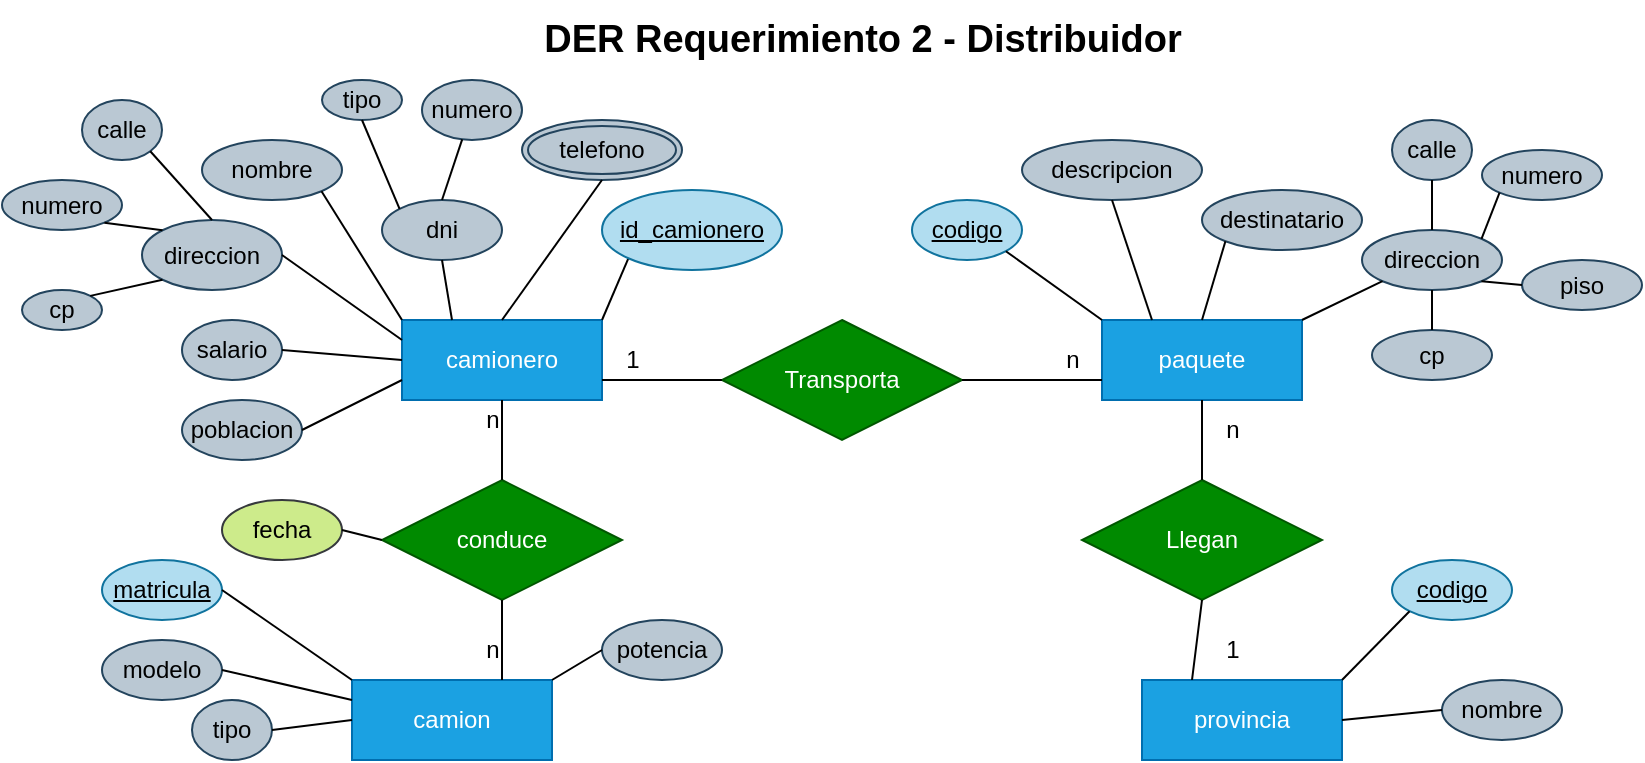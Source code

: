 <mxfile version="24.2.3" type="device">
  <diagram id="R2lEEEUBdFMjLlhIrx00" name="Page-1">
    <mxGraphModel dx="1839" dy="1614" grid="1" gridSize="10" guides="1" tooltips="1" connect="1" arrows="1" fold="1" page="1" pageScale="1" pageWidth="850" pageHeight="1100" math="0" shadow="0" extFonts="Permanent Marker^https://fonts.googleapis.com/css?family=Permanent+Marker">
      <root>
        <mxCell id="0" />
        <mxCell id="1" parent="0" />
        <mxCell id="8y2F_Z1mfyyD46PflWzy-3" value="camionero" style="whiteSpace=wrap;html=1;align=center;fillColor=#1ba1e2;strokeColor=#006EAF;fontColor=#ffffff;" vertex="1" parent="1">
          <mxGeometry x="170" y="120" width="100" height="40" as="geometry" />
        </mxCell>
        <mxCell id="8y2F_Z1mfyyD46PflWzy-4" value="dni" style="ellipse;whiteSpace=wrap;html=1;align=center;fillColor=#bac8d3;strokeColor=#23445d;" vertex="1" parent="1">
          <mxGeometry x="160" y="60" width="60" height="30" as="geometry" />
        </mxCell>
        <mxCell id="8y2F_Z1mfyyD46PflWzy-5" value="nombre" style="ellipse;whiteSpace=wrap;html=1;align=center;fillColor=#bac8d3;strokeColor=#23445d;" vertex="1" parent="1">
          <mxGeometry x="70" y="30" width="70" height="30" as="geometry" />
        </mxCell>
        <mxCell id="8y2F_Z1mfyyD46PflWzy-6" value="telefono" style="ellipse;shape=doubleEllipse;margin=3;whiteSpace=wrap;html=1;align=center;fillColor=#bac8d3;strokeColor=#23445d;" vertex="1" parent="1">
          <mxGeometry x="230" y="20" width="80" height="30" as="geometry" />
        </mxCell>
        <mxCell id="8y2F_Z1mfyyD46PflWzy-7" value="direccion" style="ellipse;whiteSpace=wrap;html=1;align=center;fillColor=#bac8d3;strokeColor=#23445d;" vertex="1" parent="1">
          <mxGeometry x="40" y="70" width="70" height="35" as="geometry" />
        </mxCell>
        <mxCell id="8y2F_Z1mfyyD46PflWzy-8" value="salario" style="ellipse;whiteSpace=wrap;html=1;align=center;fillColor=#bac8d3;strokeColor=#23445d;" vertex="1" parent="1">
          <mxGeometry x="60" y="120" width="50" height="30" as="geometry" />
        </mxCell>
        <mxCell id="8y2F_Z1mfyyD46PflWzy-9" value="poblacion" style="ellipse;whiteSpace=wrap;html=1;align=center;fillColor=#bac8d3;strokeColor=#23445d;" vertex="1" parent="1">
          <mxGeometry x="60" y="160" width="60" height="30" as="geometry" />
        </mxCell>
        <mxCell id="8y2F_Z1mfyyD46PflWzy-11" value="" style="endArrow=none;html=1;rounded=0;exitX=1;exitY=1;exitDx=0;exitDy=0;entryX=0;entryY=0;entryDx=0;entryDy=0;" edge="1" parent="1" source="8y2F_Z1mfyyD46PflWzy-5" target="8y2F_Z1mfyyD46PflWzy-3">
          <mxGeometry relative="1" as="geometry">
            <mxPoint x="520" y="370" as="sourcePoint" />
            <mxPoint x="680" y="370" as="targetPoint" />
          </mxGeometry>
        </mxCell>
        <mxCell id="8y2F_Z1mfyyD46PflWzy-12" value="" style="endArrow=none;html=1;rounded=0;exitX=1;exitY=0.5;exitDx=0;exitDy=0;entryX=0;entryY=0.25;entryDx=0;entryDy=0;" edge="1" parent="1" source="8y2F_Z1mfyyD46PflWzy-7" target="8y2F_Z1mfyyD46PflWzy-3">
          <mxGeometry relative="1" as="geometry">
            <mxPoint x="105" y="44" as="sourcePoint" />
            <mxPoint x="180" y="130" as="targetPoint" />
          </mxGeometry>
        </mxCell>
        <mxCell id="8y2F_Z1mfyyD46PflWzy-13" value="" style="endArrow=none;html=1;rounded=0;exitX=1;exitY=0.5;exitDx=0;exitDy=0;entryX=0;entryY=0.5;entryDx=0;entryDy=0;" edge="1" parent="1" source="8y2F_Z1mfyyD46PflWzy-8" target="8y2F_Z1mfyyD46PflWzy-3">
          <mxGeometry relative="1" as="geometry">
            <mxPoint x="115" y="54" as="sourcePoint" />
            <mxPoint x="160" y="190" as="targetPoint" />
          </mxGeometry>
        </mxCell>
        <mxCell id="8y2F_Z1mfyyD46PflWzy-14" value="" style="endArrow=none;html=1;rounded=0;exitX=1;exitY=0.5;exitDx=0;exitDy=0;entryX=0;entryY=0.75;entryDx=0;entryDy=0;" edge="1" parent="1" source="8y2F_Z1mfyyD46PflWzy-9" target="8y2F_Z1mfyyD46PflWzy-3">
          <mxGeometry relative="1" as="geometry">
            <mxPoint x="125" y="64" as="sourcePoint" />
            <mxPoint x="200" y="150" as="targetPoint" />
          </mxGeometry>
        </mxCell>
        <mxCell id="8y2F_Z1mfyyD46PflWzy-15" value="" style="endArrow=none;html=1;rounded=0;exitX=0.5;exitY=1;exitDx=0;exitDy=0;entryX=0.25;entryY=0;entryDx=0;entryDy=0;" edge="1" parent="1" source="8y2F_Z1mfyyD46PflWzy-4" target="8y2F_Z1mfyyD46PflWzy-3">
          <mxGeometry relative="1" as="geometry">
            <mxPoint x="135" y="74" as="sourcePoint" />
            <mxPoint x="210" y="160" as="targetPoint" />
          </mxGeometry>
        </mxCell>
        <mxCell id="8y2F_Z1mfyyD46PflWzy-16" value="" style="endArrow=none;html=1;rounded=0;exitX=0.5;exitY=1;exitDx=0;exitDy=0;entryX=0.5;entryY=0;entryDx=0;entryDy=0;" edge="1" parent="1" source="8y2F_Z1mfyyD46PflWzy-6" target="8y2F_Z1mfyyD46PflWzy-3">
          <mxGeometry relative="1" as="geometry">
            <mxPoint x="145" y="84" as="sourcePoint" />
            <mxPoint x="220" y="170" as="targetPoint" />
          </mxGeometry>
        </mxCell>
        <mxCell id="8y2F_Z1mfyyD46PflWzy-18" value="" style="endArrow=none;html=1;rounded=0;exitX=0;exitY=1;exitDx=0;exitDy=0;entryX=1;entryY=0;entryDx=0;entryDy=0;" edge="1" parent="1" source="8y2F_Z1mfyyD46PflWzy-19" target="8y2F_Z1mfyyD46PflWzy-3">
          <mxGeometry relative="1" as="geometry">
            <mxPoint x="354.645" y="74.142" as="sourcePoint" />
            <mxPoint x="230" y="180" as="targetPoint" />
          </mxGeometry>
        </mxCell>
        <mxCell id="8y2F_Z1mfyyD46PflWzy-19" value="id_camionero" style="ellipse;whiteSpace=wrap;html=1;align=center;fontStyle=4;fillColor=#b1ddf0;strokeColor=#10739e;" vertex="1" parent="1">
          <mxGeometry x="270" y="55" width="90" height="40" as="geometry" />
        </mxCell>
        <mxCell id="8y2F_Z1mfyyD46PflWzy-20" value="paquete" style="whiteSpace=wrap;html=1;align=center;fillColor=#1ba1e2;strokeColor=#006EAF;fontColor=#ffffff;" vertex="1" parent="1">
          <mxGeometry x="520" y="120" width="100" height="40" as="geometry" />
        </mxCell>
        <mxCell id="8y2F_Z1mfyyD46PflWzy-21" value="codigo" style="ellipse;whiteSpace=wrap;html=1;align=center;fontStyle=4;fillColor=#b1ddf0;strokeColor=#10739e;" vertex="1" parent="1">
          <mxGeometry x="425" y="60" width="55" height="30" as="geometry" />
        </mxCell>
        <mxCell id="8y2F_Z1mfyyD46PflWzy-22" value="descripcion" style="ellipse;whiteSpace=wrap;html=1;align=center;fillColor=#bac8d3;strokeColor=#23445d;" vertex="1" parent="1">
          <mxGeometry x="480" y="30" width="90" height="30" as="geometry" />
        </mxCell>
        <mxCell id="8y2F_Z1mfyyD46PflWzy-23" value="destinatario" style="ellipse;whiteSpace=wrap;html=1;align=center;fillColor=#bac8d3;strokeColor=#23445d;" vertex="1" parent="1">
          <mxGeometry x="570" y="55" width="80" height="30" as="geometry" />
        </mxCell>
        <mxCell id="8y2F_Z1mfyyD46PflWzy-24" value="direccion" style="ellipse;whiteSpace=wrap;html=1;align=center;fillColor=#bac8d3;strokeColor=#23445d;" vertex="1" parent="1">
          <mxGeometry x="650" y="75" width="70" height="30" as="geometry" />
        </mxCell>
        <mxCell id="8y2F_Z1mfyyD46PflWzy-25" value="" style="endArrow=none;html=1;rounded=0;exitX=1;exitY=1;exitDx=0;exitDy=0;entryX=0;entryY=0;entryDx=0;entryDy=0;" edge="1" parent="1" source="8y2F_Z1mfyyD46PflWzy-21" target="8y2F_Z1mfyyD46PflWzy-20">
          <mxGeometry relative="1" as="geometry">
            <mxPoint x="355" y="84" as="sourcePoint" />
            <mxPoint x="280" y="130" as="targetPoint" />
          </mxGeometry>
        </mxCell>
        <mxCell id="8y2F_Z1mfyyD46PflWzy-26" value="" style="endArrow=none;html=1;rounded=0;exitX=0.5;exitY=1;exitDx=0;exitDy=0;entryX=0.25;entryY=0;entryDx=0;entryDy=0;" edge="1" parent="1" source="8y2F_Z1mfyyD46PflWzy-22" target="8y2F_Z1mfyyD46PflWzy-20">
          <mxGeometry relative="1" as="geometry">
            <mxPoint x="365" y="94" as="sourcePoint" />
            <mxPoint x="290" y="140" as="targetPoint" />
          </mxGeometry>
        </mxCell>
        <mxCell id="8y2F_Z1mfyyD46PflWzy-27" value="" style="endArrow=none;html=1;rounded=0;exitX=0;exitY=1;exitDx=0;exitDy=0;entryX=0.5;entryY=0;entryDx=0;entryDy=0;" edge="1" parent="1" source="8y2F_Z1mfyyD46PflWzy-23" target="8y2F_Z1mfyyD46PflWzy-20">
          <mxGeometry relative="1" as="geometry">
            <mxPoint x="375" y="104" as="sourcePoint" />
            <mxPoint x="300" y="150" as="targetPoint" />
          </mxGeometry>
        </mxCell>
        <mxCell id="8y2F_Z1mfyyD46PflWzy-28" value="" style="endArrow=none;html=1;rounded=0;exitX=0;exitY=1;exitDx=0;exitDy=0;entryX=1;entryY=0;entryDx=0;entryDy=0;" edge="1" parent="1" source="8y2F_Z1mfyyD46PflWzy-24" target="8y2F_Z1mfyyD46PflWzy-20">
          <mxGeometry relative="1" as="geometry">
            <mxPoint x="385" y="114" as="sourcePoint" />
            <mxPoint x="310" y="160" as="targetPoint" />
          </mxGeometry>
        </mxCell>
        <mxCell id="8y2F_Z1mfyyD46PflWzy-29" value="&lt;b&gt;&lt;font style=&quot;font-size: 19px;&quot;&gt;DER Requerimiento 2 - Distribuidor&lt;/font&gt;&lt;/b&gt;" style="text;html=1;align=center;verticalAlign=middle;resizable=0;points=[];autosize=1;strokeColor=none;fillColor=none;" vertex="1" parent="1">
          <mxGeometry x="230" y="-40" width="340" height="40" as="geometry" />
        </mxCell>
        <mxCell id="8y2F_Z1mfyyD46PflWzy-30" value="Transporta" style="shape=rhombus;perimeter=rhombusPerimeter;whiteSpace=wrap;html=1;align=center;fillColor=#008a00;fontColor=#ffffff;strokeColor=#005700;" vertex="1" parent="1">
          <mxGeometry x="330" y="120" width="120" height="60" as="geometry" />
        </mxCell>
        <mxCell id="8y2F_Z1mfyyD46PflWzy-31" value="" style="endArrow=none;html=1;rounded=0;exitX=1;exitY=0.75;exitDx=0;exitDy=0;entryX=0;entryY=0.5;entryDx=0;entryDy=0;" edge="1" parent="1" source="8y2F_Z1mfyyD46PflWzy-3" target="8y2F_Z1mfyyD46PflWzy-30">
          <mxGeometry relative="1" as="geometry">
            <mxPoint x="520" y="360" as="sourcePoint" />
            <mxPoint x="680" y="360" as="targetPoint" />
          </mxGeometry>
        </mxCell>
        <mxCell id="8y2F_Z1mfyyD46PflWzy-32" value="" style="endArrow=none;html=1;rounded=0;exitX=0;exitY=0.75;exitDx=0;exitDy=0;entryX=1;entryY=0.5;entryDx=0;entryDy=0;" edge="1" parent="1" source="8y2F_Z1mfyyD46PflWzy-20" target="8y2F_Z1mfyyD46PflWzy-30">
          <mxGeometry relative="1" as="geometry">
            <mxPoint x="395" y="124" as="sourcePoint" />
            <mxPoint x="320" y="170" as="targetPoint" />
          </mxGeometry>
        </mxCell>
        <mxCell id="8y2F_Z1mfyyD46PflWzy-33" value="1" style="text;html=1;align=center;verticalAlign=middle;resizable=0;points=[];autosize=1;strokeColor=none;fillColor=none;" vertex="1" parent="1">
          <mxGeometry x="270" y="125" width="30" height="30" as="geometry" />
        </mxCell>
        <mxCell id="8y2F_Z1mfyyD46PflWzy-34" value="n" style="text;html=1;align=center;verticalAlign=middle;resizable=0;points=[];autosize=1;strokeColor=none;fillColor=none;" vertex="1" parent="1">
          <mxGeometry x="490" y="125" width="30" height="30" as="geometry" />
        </mxCell>
        <mxCell id="8y2F_Z1mfyyD46PflWzy-35" value="provincia" style="whiteSpace=wrap;html=1;align=center;fillColor=#1ba1e2;strokeColor=#006EAF;fontColor=#ffffff;" vertex="1" parent="1">
          <mxGeometry x="540" y="300" width="100" height="40" as="geometry" />
        </mxCell>
        <mxCell id="8y2F_Z1mfyyD46PflWzy-36" value="nombre" style="ellipse;whiteSpace=wrap;html=1;align=center;fillColor=#bac8d3;strokeColor=#23445d;" vertex="1" parent="1">
          <mxGeometry x="690" y="300" width="60" height="30" as="geometry" />
        </mxCell>
        <mxCell id="8y2F_Z1mfyyD46PflWzy-37" value="codigo" style="ellipse;whiteSpace=wrap;html=1;align=center;fontStyle=4;fillColor=#b1ddf0;strokeColor=#10739e;" vertex="1" parent="1">
          <mxGeometry x="665" y="240" width="60" height="30" as="geometry" />
        </mxCell>
        <mxCell id="8y2F_Z1mfyyD46PflWzy-38" value="Llegan" style="shape=rhombus;perimeter=rhombusPerimeter;whiteSpace=wrap;html=1;align=center;fillColor=#008a00;fontColor=#ffffff;strokeColor=#005700;" vertex="1" parent="1">
          <mxGeometry x="510" y="200" width="120" height="60" as="geometry" />
        </mxCell>
        <mxCell id="8y2F_Z1mfyyD46PflWzy-39" value="" style="endArrow=none;html=1;rounded=0;exitX=0.5;exitY=0;exitDx=0;exitDy=0;entryX=0.5;entryY=1;entryDx=0;entryDy=0;" edge="1" parent="1" source="8y2F_Z1mfyyD46PflWzy-38" target="8y2F_Z1mfyyD46PflWzy-20">
          <mxGeometry relative="1" as="geometry">
            <mxPoint x="555" y="84" as="sourcePoint" />
            <mxPoint x="610" y="130" as="targetPoint" />
          </mxGeometry>
        </mxCell>
        <mxCell id="8y2F_Z1mfyyD46PflWzy-40" value="" style="endArrow=none;html=1;rounded=0;exitX=0.5;exitY=1;exitDx=0;exitDy=0;entryX=0.25;entryY=0;entryDx=0;entryDy=0;" edge="1" parent="1" source="8y2F_Z1mfyyD46PflWzy-38" target="8y2F_Z1mfyyD46PflWzy-35">
          <mxGeometry relative="1" as="geometry">
            <mxPoint x="565" y="94" as="sourcePoint" />
            <mxPoint x="620" y="140" as="targetPoint" />
          </mxGeometry>
        </mxCell>
        <mxCell id="8y2F_Z1mfyyD46PflWzy-41" value="1" style="text;html=1;align=center;verticalAlign=middle;resizable=0;points=[];autosize=1;strokeColor=none;fillColor=none;" vertex="1" parent="1">
          <mxGeometry x="570" y="270" width="30" height="30" as="geometry" />
        </mxCell>
        <mxCell id="8y2F_Z1mfyyD46PflWzy-42" value="n" style="text;html=1;align=center;verticalAlign=middle;resizable=0;points=[];autosize=1;strokeColor=none;fillColor=none;" vertex="1" parent="1">
          <mxGeometry x="570" y="160" width="30" height="30" as="geometry" />
        </mxCell>
        <mxCell id="8y2F_Z1mfyyD46PflWzy-43" value="" style="endArrow=none;html=1;rounded=0;exitX=0;exitY=1;exitDx=0;exitDy=0;entryX=1;entryY=0;entryDx=0;entryDy=0;" edge="1" parent="1" source="8y2F_Z1mfyyD46PflWzy-37" target="8y2F_Z1mfyyD46PflWzy-35">
          <mxGeometry relative="1" as="geometry">
            <mxPoint x="575" y="104" as="sourcePoint" />
            <mxPoint x="630" y="150" as="targetPoint" />
          </mxGeometry>
        </mxCell>
        <mxCell id="8y2F_Z1mfyyD46PflWzy-44" value="" style="endArrow=none;html=1;rounded=0;exitX=1;exitY=0.5;exitDx=0;exitDy=0;entryX=0;entryY=0.5;entryDx=0;entryDy=0;" edge="1" parent="1" source="8y2F_Z1mfyyD46PflWzy-35" target="8y2F_Z1mfyyD46PflWzy-36">
          <mxGeometry relative="1" as="geometry">
            <mxPoint x="585" y="114" as="sourcePoint" />
            <mxPoint x="640" y="160" as="targetPoint" />
          </mxGeometry>
        </mxCell>
        <mxCell id="8y2F_Z1mfyyD46PflWzy-45" value="camion" style="whiteSpace=wrap;html=1;align=center;fillColor=#1ba1e2;strokeColor=#006EAF;fontColor=#ffffff;" vertex="1" parent="1">
          <mxGeometry x="145" y="300" width="100" height="40" as="geometry" />
        </mxCell>
        <mxCell id="8y2F_Z1mfyyD46PflWzy-46" value="matricula" style="ellipse;whiteSpace=wrap;html=1;align=center;fontStyle=4;fillColor=#b1ddf0;strokeColor=#10739e;" vertex="1" parent="1">
          <mxGeometry x="20" y="240" width="60" height="30" as="geometry" />
        </mxCell>
        <mxCell id="8y2F_Z1mfyyD46PflWzy-47" value="modelo" style="ellipse;whiteSpace=wrap;html=1;align=center;fillColor=#bac8d3;strokeColor=#23445d;" vertex="1" parent="1">
          <mxGeometry x="20" y="280" width="60" height="30" as="geometry" />
        </mxCell>
        <mxCell id="8y2F_Z1mfyyD46PflWzy-48" value="tipo" style="ellipse;whiteSpace=wrap;html=1;align=center;fillColor=#bac8d3;strokeColor=#23445d;direction=south;" vertex="1" parent="1">
          <mxGeometry x="65" y="310" width="40" height="30" as="geometry" />
        </mxCell>
        <mxCell id="8y2F_Z1mfyyD46PflWzy-49" value="potencia" style="ellipse;whiteSpace=wrap;html=1;align=center;fillColor=#bac8d3;strokeColor=#23445d;" vertex="1" parent="1">
          <mxGeometry x="270" y="270" width="60" height="30" as="geometry" />
        </mxCell>
        <mxCell id="8y2F_Z1mfyyD46PflWzy-50" value="" style="endArrow=none;html=1;rounded=0;exitX=1;exitY=0.5;exitDx=0;exitDy=0;entryX=0;entryY=0;entryDx=0;entryDy=0;" edge="1" parent="1" source="8y2F_Z1mfyyD46PflWzy-46" target="8y2F_Z1mfyyD46PflWzy-45">
          <mxGeometry relative="1" as="geometry">
            <mxPoint x="70" y="200" as="sourcePoint" />
            <mxPoint x="140" y="300" as="targetPoint" />
          </mxGeometry>
        </mxCell>
        <mxCell id="8y2F_Z1mfyyD46PflWzy-51" value="" style="endArrow=none;html=1;rounded=0;exitX=1;exitY=0.5;exitDx=0;exitDy=0;entryX=0;entryY=0.25;entryDx=0;entryDy=0;" edge="1" parent="1" source="8y2F_Z1mfyyD46PflWzy-47" target="8y2F_Z1mfyyD46PflWzy-45">
          <mxGeometry relative="1" as="geometry">
            <mxPoint x="70" y="310" as="sourcePoint" />
            <mxPoint x="100" y="320" as="targetPoint" />
          </mxGeometry>
        </mxCell>
        <mxCell id="8y2F_Z1mfyyD46PflWzy-52" value="" style="endArrow=none;html=1;rounded=0;exitX=0.5;exitY=0;exitDx=0;exitDy=0;entryX=0;entryY=0.5;entryDx=0;entryDy=0;" edge="1" parent="1" source="8y2F_Z1mfyyD46PflWzy-48" target="8y2F_Z1mfyyD46PflWzy-45">
          <mxGeometry relative="1" as="geometry">
            <mxPoint x="64" y="359" as="sourcePoint" />
            <mxPoint x="130" y="350" as="targetPoint" />
          </mxGeometry>
        </mxCell>
        <mxCell id="8y2F_Z1mfyyD46PflWzy-53" value="" style="endArrow=none;html=1;rounded=0;exitX=1;exitY=0;exitDx=0;exitDy=0;entryX=0;entryY=0.5;entryDx=0;entryDy=0;" edge="1" parent="1" source="8y2F_Z1mfyyD46PflWzy-45" target="8y2F_Z1mfyyD46PflWzy-49">
          <mxGeometry relative="1" as="geometry">
            <mxPoint x="74" y="369" as="sourcePoint" />
            <mxPoint x="155" y="340" as="targetPoint" />
          </mxGeometry>
        </mxCell>
        <mxCell id="8y2F_Z1mfyyD46PflWzy-55" value="conduce" style="shape=rhombus;perimeter=rhombusPerimeter;whiteSpace=wrap;html=1;align=center;fillColor=#008a00;fontColor=#ffffff;strokeColor=#005700;" vertex="1" parent="1">
          <mxGeometry x="160" y="200" width="120" height="60" as="geometry" />
        </mxCell>
        <mxCell id="8y2F_Z1mfyyD46PflWzy-56" value="" style="endArrow=none;html=1;rounded=0;entryX=0.5;entryY=0;entryDx=0;entryDy=0;exitX=0.5;exitY=1;exitDx=0;exitDy=0;" edge="1" parent="1" source="8y2F_Z1mfyyD46PflWzy-3" target="8y2F_Z1mfyyD46PflWzy-55">
          <mxGeometry relative="1" as="geometry">
            <mxPoint x="260" y="350" as="sourcePoint" />
            <mxPoint x="260" y="400" as="targetPoint" />
          </mxGeometry>
        </mxCell>
        <mxCell id="8y2F_Z1mfyyD46PflWzy-57" value="" style="endArrow=none;html=1;rounded=0;exitX=0.5;exitY=1;exitDx=0;exitDy=0;entryX=0.75;entryY=0;entryDx=0;entryDy=0;" edge="1" parent="1" source="8y2F_Z1mfyyD46PflWzy-55" target="8y2F_Z1mfyyD46PflWzy-45">
          <mxGeometry relative="1" as="geometry">
            <mxPoint x="270" y="360" as="sourcePoint" />
            <mxPoint x="270" y="410" as="targetPoint" />
          </mxGeometry>
        </mxCell>
        <mxCell id="8y2F_Z1mfyyD46PflWzy-58" value="fecha" style="ellipse;whiteSpace=wrap;html=1;align=center;fillColor=#cdeb8b;strokeColor=#36393d;" vertex="1" parent="1">
          <mxGeometry x="80" y="210" width="60" height="30" as="geometry" />
        </mxCell>
        <mxCell id="8y2F_Z1mfyyD46PflWzy-59" value="" style="endArrow=none;html=1;rounded=0;exitX=1;exitY=0.5;exitDx=0;exitDy=0;entryX=0;entryY=0.5;entryDx=0;entryDy=0;" edge="1" parent="1" source="8y2F_Z1mfyyD46PflWzy-58" target="8y2F_Z1mfyyD46PflWzy-55">
          <mxGeometry relative="1" as="geometry">
            <mxPoint x="270" y="270" as="sourcePoint" />
            <mxPoint x="260" y="310" as="targetPoint" />
          </mxGeometry>
        </mxCell>
        <mxCell id="8y2F_Z1mfyyD46PflWzy-60" value="n" style="text;html=1;align=center;verticalAlign=middle;resizable=0;points=[];autosize=1;strokeColor=none;fillColor=none;" vertex="1" parent="1">
          <mxGeometry x="200" y="155" width="30" height="30" as="geometry" />
        </mxCell>
        <mxCell id="8y2F_Z1mfyyD46PflWzy-61" value="n" style="text;html=1;align=center;verticalAlign=middle;resizable=0;points=[];autosize=1;strokeColor=none;fillColor=none;" vertex="1" parent="1">
          <mxGeometry x="200" y="270" width="30" height="30" as="geometry" />
        </mxCell>
        <mxCell id="8y2F_Z1mfyyD46PflWzy-64" value="numero" style="ellipse;whiteSpace=wrap;html=1;align=center;fillColor=#bac8d3;strokeColor=#23445d;" vertex="1" parent="1">
          <mxGeometry x="-30" y="50" width="60" height="25" as="geometry" />
        </mxCell>
        <mxCell id="8y2F_Z1mfyyD46PflWzy-65" value="calle" style="ellipse;whiteSpace=wrap;html=1;align=center;fillColor=#bac8d3;strokeColor=#23445d;direction=south;" vertex="1" parent="1">
          <mxGeometry x="10" y="10" width="40" height="30" as="geometry" />
        </mxCell>
        <mxCell id="8y2F_Z1mfyyD46PflWzy-68" value="" style="endArrow=none;html=1;rounded=0;exitX=1;exitY=0;exitDx=0;exitDy=0;entryX=0.5;entryY=0;entryDx=0;entryDy=0;" edge="1" parent="1" source="8y2F_Z1mfyyD46PflWzy-65" target="8y2F_Z1mfyyD46PflWzy-7">
          <mxGeometry relative="1" as="geometry">
            <mxPoint x="120" y="100" as="sourcePoint" />
            <mxPoint x="180" y="140" as="targetPoint" />
          </mxGeometry>
        </mxCell>
        <mxCell id="8y2F_Z1mfyyD46PflWzy-69" value="" style="endArrow=none;html=1;rounded=0;exitX=1;exitY=1;exitDx=0;exitDy=0;entryX=0;entryY=0;entryDx=0;entryDy=0;" edge="1" parent="1" source="8y2F_Z1mfyyD46PflWzy-64" target="8y2F_Z1mfyyD46PflWzy-7">
          <mxGeometry relative="1" as="geometry">
            <mxPoint x="130" y="110" as="sourcePoint" />
            <mxPoint x="190" y="150" as="targetPoint" />
          </mxGeometry>
        </mxCell>
        <mxCell id="8y2F_Z1mfyyD46PflWzy-70" value="calle" style="ellipse;whiteSpace=wrap;html=1;align=center;fillColor=#bac8d3;strokeColor=#23445d;direction=south;" vertex="1" parent="1">
          <mxGeometry x="665" y="20" width="40" height="30" as="geometry" />
        </mxCell>
        <mxCell id="8y2F_Z1mfyyD46PflWzy-71" value="numero" style="ellipse;whiteSpace=wrap;html=1;align=center;fillColor=#bac8d3;strokeColor=#23445d;" vertex="1" parent="1">
          <mxGeometry x="710" y="35" width="60" height="25" as="geometry" />
        </mxCell>
        <mxCell id="8y2F_Z1mfyyD46PflWzy-72" value="cp" style="ellipse;whiteSpace=wrap;html=1;align=center;fillColor=#bac8d3;strokeColor=#23445d;" vertex="1" parent="1">
          <mxGeometry x="655" y="125" width="60" height="25" as="geometry" />
        </mxCell>
        <mxCell id="8y2F_Z1mfyyD46PflWzy-74" value="" style="endArrow=none;html=1;rounded=0;exitX=1;exitY=0.5;exitDx=0;exitDy=0;entryX=0.5;entryY=0;entryDx=0;entryDy=0;" edge="1" parent="1" source="8y2F_Z1mfyyD46PflWzy-70" target="8y2F_Z1mfyyD46PflWzy-24">
          <mxGeometry relative="1" as="geometry">
            <mxPoint x="670" y="111" as="sourcePoint" />
            <mxPoint x="630" y="130" as="targetPoint" />
          </mxGeometry>
        </mxCell>
        <mxCell id="8y2F_Z1mfyyD46PflWzy-75" value="" style="endArrow=none;html=1;rounded=0;exitX=0;exitY=1;exitDx=0;exitDy=0;entryX=1;entryY=0;entryDx=0;entryDy=0;" edge="1" parent="1" source="8y2F_Z1mfyyD46PflWzy-71" target="8y2F_Z1mfyyD46PflWzy-24">
          <mxGeometry relative="1" as="geometry">
            <mxPoint x="680" y="121" as="sourcePoint" />
            <mxPoint x="640" y="140" as="targetPoint" />
          </mxGeometry>
        </mxCell>
        <mxCell id="8y2F_Z1mfyyD46PflWzy-77" value="" style="endArrow=none;html=1;rounded=0;exitX=0.5;exitY=1;exitDx=0;exitDy=0;entryX=0.5;entryY=0;entryDx=0;entryDy=0;" edge="1" parent="1" source="8y2F_Z1mfyyD46PflWzy-24" target="8y2F_Z1mfyyD46PflWzy-72">
          <mxGeometry relative="1" as="geometry">
            <mxPoint x="690" y="131" as="sourcePoint" />
            <mxPoint x="660" y="150" as="targetPoint" />
          </mxGeometry>
        </mxCell>
        <mxCell id="8y2F_Z1mfyyD46PflWzy-79" value="piso" style="ellipse;whiteSpace=wrap;html=1;align=center;fillColor=#bac8d3;strokeColor=#23445d;" vertex="1" parent="1">
          <mxGeometry x="730" y="90" width="60" height="25" as="geometry" />
        </mxCell>
        <mxCell id="8y2F_Z1mfyyD46PflWzy-80" value="" style="endArrow=none;html=1;rounded=0;exitX=0;exitY=0.5;exitDx=0;exitDy=0;entryX=1;entryY=1;entryDx=0;entryDy=0;" edge="1" parent="1" source="8y2F_Z1mfyyD46PflWzy-79" target="8y2F_Z1mfyyD46PflWzy-24">
          <mxGeometry relative="1" as="geometry">
            <mxPoint x="670" y="110" as="sourcePoint" />
            <mxPoint x="630" y="130" as="targetPoint" />
          </mxGeometry>
        </mxCell>
        <mxCell id="8y2F_Z1mfyyD46PflWzy-82" value="cp" style="ellipse;whiteSpace=wrap;html=1;align=center;fillColor=#bac8d3;strokeColor=#23445d;" vertex="1" parent="1">
          <mxGeometry x="-20" y="105" width="40" height="20" as="geometry" />
        </mxCell>
        <mxCell id="8y2F_Z1mfyyD46PflWzy-83" value="" style="endArrow=none;html=1;rounded=0;exitX=1;exitY=0;exitDx=0;exitDy=0;entryX=0;entryY=1;entryDx=0;entryDy=0;" edge="1" parent="1" source="8y2F_Z1mfyyD46PflWzy-82" target="8y2F_Z1mfyyD46PflWzy-7">
          <mxGeometry relative="1" as="geometry">
            <mxPoint x="120" y="100" as="sourcePoint" />
            <mxPoint x="180" y="140" as="targetPoint" />
          </mxGeometry>
        </mxCell>
        <mxCell id="8y2F_Z1mfyyD46PflWzy-84" value="tipo" style="ellipse;whiteSpace=wrap;html=1;align=center;fillColor=#bac8d3;strokeColor=#23445d;" vertex="1" parent="1">
          <mxGeometry x="130" width="40" height="20" as="geometry" />
        </mxCell>
        <mxCell id="8y2F_Z1mfyyD46PflWzy-85" value="numero" style="ellipse;whiteSpace=wrap;html=1;align=center;fillColor=#bac8d3;strokeColor=#23445d;" vertex="1" parent="1">
          <mxGeometry x="180" width="50" height="30" as="geometry" />
        </mxCell>
        <mxCell id="8y2F_Z1mfyyD46PflWzy-86" value="" style="endArrow=none;html=1;rounded=0;exitX=0.5;exitY=1;exitDx=0;exitDy=0;entryX=0;entryY=0;entryDx=0;entryDy=0;" edge="1" parent="1" source="8y2F_Z1mfyyD46PflWzy-84" target="8y2F_Z1mfyyD46PflWzy-4">
          <mxGeometry relative="1" as="geometry">
            <mxPoint x="140" y="65" as="sourcePoint" />
            <mxPoint x="180" y="130" as="targetPoint" />
          </mxGeometry>
        </mxCell>
        <mxCell id="8y2F_Z1mfyyD46PflWzy-87" value="" style="endArrow=none;html=1;rounded=0;entryX=0.5;entryY=0;entryDx=0;entryDy=0;" edge="1" parent="1" source="8y2F_Z1mfyyD46PflWzy-85" target="8y2F_Z1mfyyD46PflWzy-4">
          <mxGeometry relative="1" as="geometry">
            <mxPoint x="150" y="75" as="sourcePoint" />
            <mxPoint x="190" y="140" as="targetPoint" />
          </mxGeometry>
        </mxCell>
      </root>
    </mxGraphModel>
  </diagram>
</mxfile>
